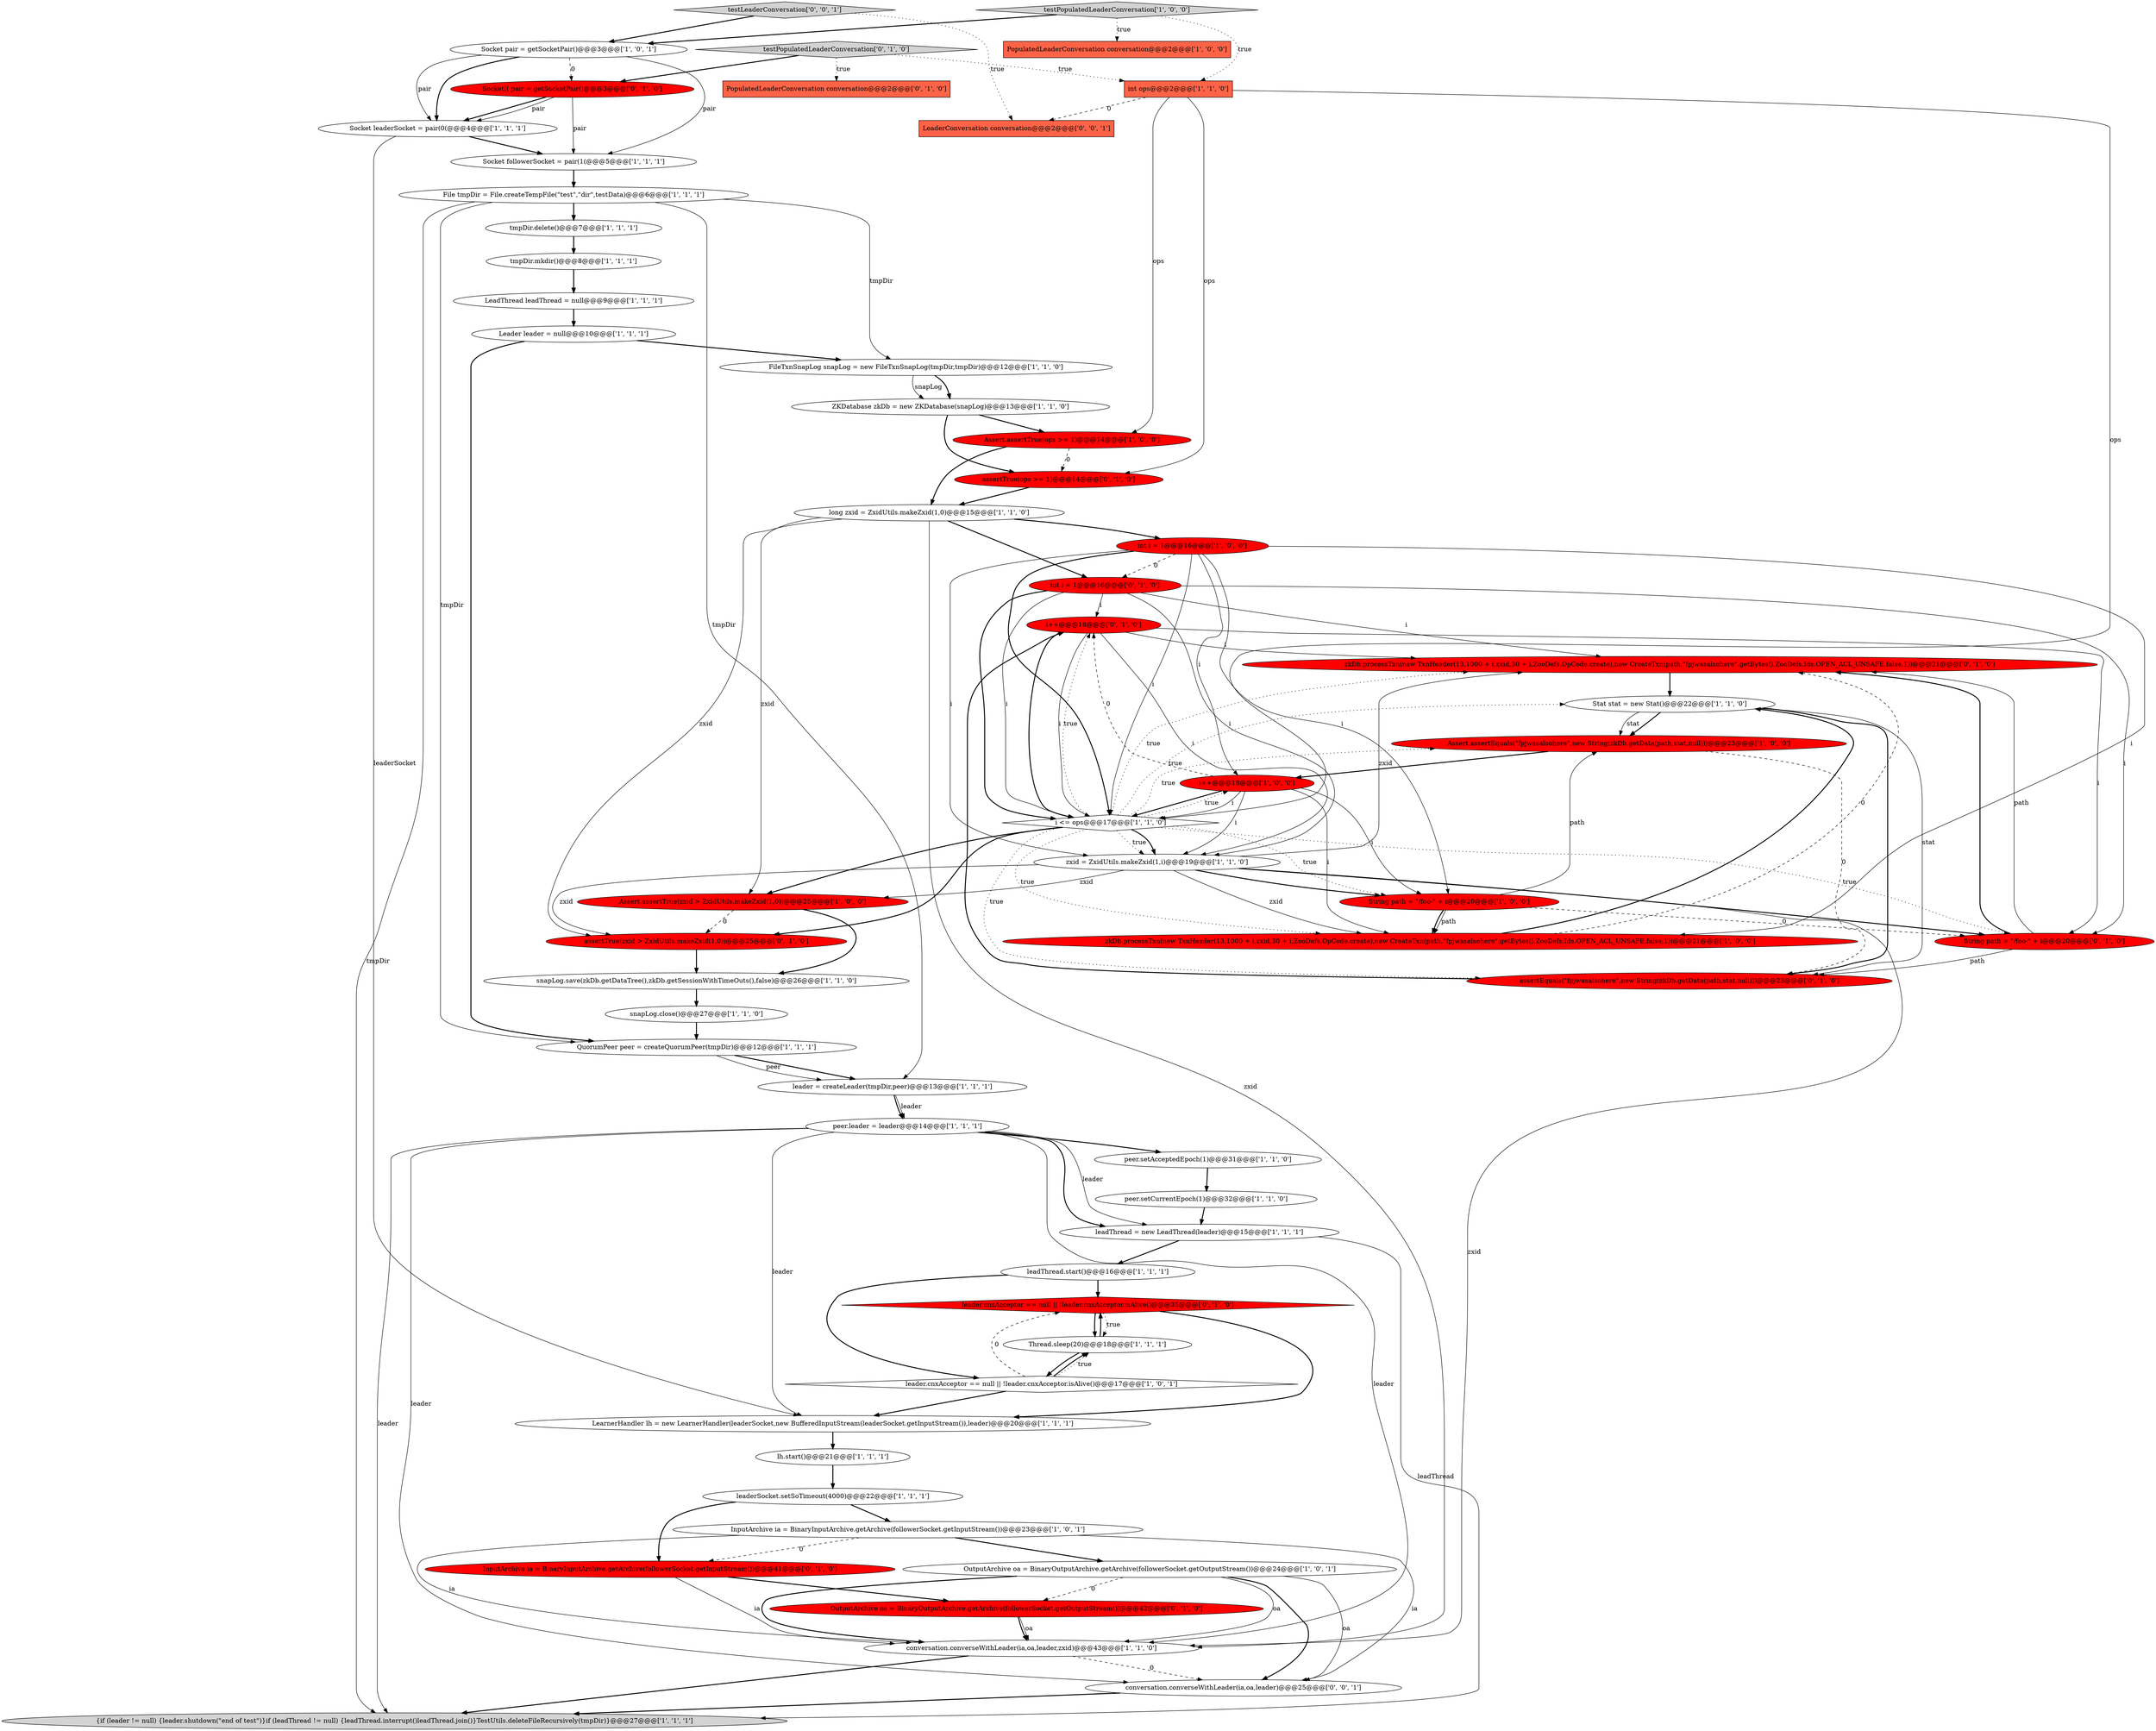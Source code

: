 digraph {
7 [style = filled, label = "File tmpDir = File.createTempFile(\"test\",\"dir\",testData)@@@6@@@['1', '1', '1']", fillcolor = white, shape = ellipse image = "AAA0AAABBB1BBB"];
42 [style = filled, label = "i++@@@18@@@['0', '1', '0']", fillcolor = red, shape = ellipse image = "AAA1AAABBB2BBB"];
16 [style = filled, label = "Leader leader = null@@@10@@@['1', '1', '1']", fillcolor = white, shape = ellipse image = "AAA0AAABBB1BBB"];
34 [style = filled, label = "InputArchive ia = BinaryInputArchive.getArchive(followerSocket.getInputStream())@@@23@@@['1', '0', '1']", fillcolor = white, shape = ellipse image = "AAA0AAABBB1BBB"];
52 [style = filled, label = "PopulatedLeaderConversation conversation@@@2@@@['0', '1', '0']", fillcolor = tomato, shape = box image = "AAA0AAABBB2BBB"];
21 [style = filled, label = "String path = \"/foo-\" + i@@@20@@@['1', '0', '0']", fillcolor = red, shape = ellipse image = "AAA1AAABBB1BBB"];
47 [style = filled, label = "int i = 1@@@16@@@['0', '1', '0']", fillcolor = red, shape = ellipse image = "AAA1AAABBB2BBB"];
17 [style = filled, label = "OutputArchive oa = BinaryOutputArchive.getArchive(followerSocket.getOutputStream())@@@24@@@['1', '0', '1']", fillcolor = white, shape = ellipse image = "AAA0AAABBB1BBB"];
22 [style = filled, label = "zkDb.processTxn(new TxnHeader(13,1000 + i,zxid,30 + i,ZooDefs.OpCode.create),new CreateTxn(path,\"fpjwasalsohere\".getBytes(),ZooDefs.Ids.OPEN_ACL_UNSAFE,false,1))@@@21@@@['1', '0', '0']", fillcolor = red, shape = ellipse image = "AAA1AAABBB1BBB"];
45 [style = filled, label = "assertTrue(ops >= 1)@@@14@@@['0', '1', '0']", fillcolor = red, shape = ellipse image = "AAA1AAABBB2BBB"];
2 [style = filled, label = "Assert.assertEquals(\"fpjwasalsohere\",new String(zkDb.getData(path,stat,null)))@@@23@@@['1', '0', '0']", fillcolor = red, shape = ellipse image = "AAA1AAABBB1BBB"];
6 [style = filled, label = "Socket followerSocket = pair(1(@@@5@@@['1', '1', '1']", fillcolor = white, shape = ellipse image = "AAA0AAABBB1BBB"];
33 [style = filled, label = "snapLog.save(zkDb.getDataTree(),zkDb.getSessionWithTimeOuts(),false)@@@26@@@['1', '1', '0']", fillcolor = white, shape = ellipse image = "AAA0AAABBB1BBB"];
40 [style = filled, label = "leaderSocket.setSoTimeout(4000)@@@22@@@['1', '1', '1']", fillcolor = white, shape = ellipse image = "AAA0AAABBB1BBB"];
51 [style = filled, label = "InputArchive ia = BinaryInputArchive.getArchive(followerSocket.getInputStream())@@@41@@@['0', '1', '0']", fillcolor = red, shape = ellipse image = "AAA1AAABBB2BBB"];
18 [style = filled, label = "conversation.converseWithLeader(ia,oa,leader,zxid)@@@43@@@['1', '1', '0']", fillcolor = white, shape = ellipse image = "AAA0AAABBB1BBB"];
30 [style = filled, label = "ZKDatabase zkDb = new ZKDatabase(snapLog)@@@13@@@['1', '1', '0']", fillcolor = white, shape = ellipse image = "AAA0AAABBB1BBB"];
35 [style = filled, label = "long zxid = ZxidUtils.makeZxid(1,0)@@@15@@@['1', '1', '0']", fillcolor = white, shape = ellipse image = "AAA0AAABBB1BBB"];
25 [style = filled, label = "leadThread = new LeadThread(leader)@@@15@@@['1', '1', '1']", fillcolor = white, shape = ellipse image = "AAA0AAABBB1BBB"];
41 [style = filled, label = "peer.setAcceptedEpoch(1)@@@31@@@['1', '1', '0']", fillcolor = white, shape = ellipse image = "AAA0AAABBB1BBB"];
49 [style = filled, label = "assertTrue(zxid > ZxidUtils.makeZxid(1,0))@@@25@@@['0', '1', '0']", fillcolor = red, shape = ellipse image = "AAA1AAABBB2BBB"];
29 [style = filled, label = "LeadThread leadThread = null@@@9@@@['1', '1', '1']", fillcolor = white, shape = ellipse image = "AAA0AAABBB1BBB"];
50 [style = filled, label = "Socket(( pair = getSocketPair()@@@3@@@['0', '1', '0']", fillcolor = red, shape = ellipse image = "AAA1AAABBB2BBB"];
8 [style = filled, label = "peer.setCurrentEpoch(1)@@@32@@@['1', '1', '0']", fillcolor = white, shape = ellipse image = "AAA0AAABBB1BBB"];
56 [style = filled, label = "testLeaderConversation['0', '0', '1']", fillcolor = lightgray, shape = diamond image = "AAA0AAABBB3BBB"];
5 [style = filled, label = "Socket leaderSocket = pair(0(@@@4@@@['1', '1', '1']", fillcolor = white, shape = ellipse image = "AAA0AAABBB1BBB"];
39 [style = filled, label = "tmpDir.mkdir()@@@8@@@['1', '1', '1']", fillcolor = white, shape = ellipse image = "AAA0AAABBB1BBB"];
54 [style = filled, label = "testPopulatedLeaderConversation['0', '1', '0']", fillcolor = lightgray, shape = diamond image = "AAA0AAABBB2BBB"];
36 [style = filled, label = "testPopulatedLeaderConversation['1', '0', '0']", fillcolor = lightgray, shape = diamond image = "AAA0AAABBB1BBB"];
12 [style = filled, label = "leadThread.start()@@@16@@@['1', '1', '1']", fillcolor = white, shape = ellipse image = "AAA0AAABBB1BBB"];
27 [style = filled, label = "FileTxnSnapLog snapLog = new FileTxnSnapLog(tmpDir,tmpDir)@@@12@@@['1', '1', '0']", fillcolor = white, shape = ellipse image = "AAA0AAABBB1BBB"];
48 [style = filled, label = "zkDb.processTxn(new TxnHeader(13,1000 + i,zxid,30 + i,ZooDefs.OpCode.create),new CreateTxn(path,\"fpjwasalsohere\".getBytes(),ZooDefs.Ids.OPEN_ACL_UNSAFE,false,1))@@@21@@@['0', '1', '0']", fillcolor = red, shape = ellipse image = "AAA1AAABBB2BBB"];
19 [style = filled, label = "LearnerHandler lh = new LearnerHandler(leaderSocket,new BufferedInputStream(leaderSocket.getInputStream()),leader)@@@20@@@['1', '1', '1']", fillcolor = white, shape = ellipse image = "AAA0AAABBB1BBB"];
43 [style = filled, label = "assertEquals(\"fpjwasalsohere\",new String(zkDb.getData(path,stat,null)))@@@23@@@['0', '1', '0']", fillcolor = red, shape = ellipse image = "AAA1AAABBB2BBB"];
10 [style = filled, label = "leader = createLeader(tmpDir,peer)@@@13@@@['1', '1', '1']", fillcolor = white, shape = ellipse image = "AAA0AAABBB1BBB"];
20 [style = filled, label = "PopulatedLeaderConversation conversation@@@2@@@['1', '0', '0']", fillcolor = tomato, shape = box image = "AAA0AAABBB1BBB"];
0 [style = filled, label = "peer.leader = leader@@@14@@@['1', '1', '1']", fillcolor = white, shape = ellipse image = "AAA0AAABBB1BBB"];
31 [style = filled, label = "int i = 1@@@16@@@['1', '0', '0']", fillcolor = red, shape = ellipse image = "AAA1AAABBB1BBB"];
15 [style = filled, label = "snapLog.close()@@@27@@@['1', '1', '0']", fillcolor = white, shape = ellipse image = "AAA0AAABBB1BBB"];
53 [style = filled, label = "leader.cnxAcceptor == null || !leader.cnxAcceptor.isAlive()@@@35@@@['0', '1', '0']", fillcolor = red, shape = diamond image = "AAA1AAABBB2BBB"];
57 [style = filled, label = "conversation.converseWithLeader(ia,oa,leader)@@@25@@@['0', '0', '1']", fillcolor = white, shape = ellipse image = "AAA0AAABBB3BBB"];
3 [style = filled, label = "Assert.assertTrue(zxid > ZxidUtils.makeZxid(1,0))@@@25@@@['1', '0', '0']", fillcolor = red, shape = ellipse image = "AAA1AAABBB1BBB"];
24 [style = filled, label = "Stat stat = new Stat()@@@22@@@['1', '1', '0']", fillcolor = white, shape = ellipse image = "AAA0AAABBB1BBB"];
46 [style = filled, label = "String path = \"/foo-\" + i@@@20@@@['0', '1', '0']", fillcolor = red, shape = ellipse image = "AAA1AAABBB2BBB"];
38 [style = filled, label = "tmpDir.delete()@@@7@@@['1', '1', '1']", fillcolor = white, shape = ellipse image = "AAA0AAABBB1BBB"];
55 [style = filled, label = "LeaderConversation conversation@@@2@@@['0', '0', '1']", fillcolor = tomato, shape = box image = "AAA0AAABBB3BBB"];
28 [style = filled, label = "Assert.assertTrue(ops >= 1)@@@14@@@['1', '0', '0']", fillcolor = red, shape = ellipse image = "AAA1AAABBB1BBB"];
1 [style = filled, label = "i++@@@18@@@['1', '0', '0']", fillcolor = red, shape = ellipse image = "AAA1AAABBB1BBB"];
11 [style = filled, label = "leader.cnxAcceptor == null || !leader.cnxAcceptor.isAlive()@@@17@@@['1', '0', '1']", fillcolor = white, shape = diamond image = "AAA0AAABBB1BBB"];
14 [style = filled, label = "QuorumPeer peer = createQuorumPeer(tmpDir)@@@12@@@['1', '1', '1']", fillcolor = white, shape = ellipse image = "AAA0AAABBB1BBB"];
26 [style = filled, label = "lh.start()@@@21@@@['1', '1', '1']", fillcolor = white, shape = ellipse image = "AAA0AAABBB1BBB"];
13 [style = filled, label = "zxid = ZxidUtils.makeZxid(1,i)@@@19@@@['1', '1', '0']", fillcolor = white, shape = ellipse image = "AAA0AAABBB1BBB"];
4 [style = filled, label = "Socket pair = getSocketPair()@@@3@@@['1', '0', '1']", fillcolor = white, shape = ellipse image = "AAA0AAABBB1BBB"];
37 [style = filled, label = "int ops@@@2@@@['1', '1', '0']", fillcolor = tomato, shape = box image = "AAA0AAABBB1BBB"];
32 [style = filled, label = "i <= ops@@@17@@@['1', '1', '0']", fillcolor = white, shape = diamond image = "AAA0AAABBB1BBB"];
9 [style = filled, label = "Thread.sleep(20)@@@18@@@['1', '1', '1']", fillcolor = white, shape = ellipse image = "AAA0AAABBB1BBB"];
44 [style = filled, label = "OutputArchive oa = BinaryOutputArchive.getArchive(followerSocket.getOutputStream())@@@42@@@['0', '1', '0']", fillcolor = red, shape = ellipse image = "AAA1AAABBB2BBB"];
23 [style = filled, label = "{if (leader != null) {leader.shutdown(\"end of test\")}if (leadThread != null) {leadThread.interrupt()leadThread.join()}TestUtils.deleteFileRecursively(tmpDir)}@@@27@@@['1', '1', '1']", fillcolor = lightgray, shape = ellipse image = "AAA0AAABBB1BBB"];
9->53 [style = bold, label=""];
1->42 [style = dashed, label="0"];
11->53 [style = dashed, label="0"];
12->53 [style = bold, label=""];
9->11 [style = bold, label=""];
37->32 [style = solid, label="ops"];
32->43 [style = dotted, label="true"];
7->23 [style = solid, label="tmpDir"];
41->8 [style = bold, label=""];
28->45 [style = dashed, label="0"];
43->42 [style = bold, label=""];
18->57 [style = dashed, label="0"];
26->40 [style = bold, label=""];
35->18 [style = solid, label="zxid"];
24->43 [style = bold, label=""];
53->9 [style = dotted, label="true"];
4->5 [style = solid, label="pair"];
11->9 [style = bold, label=""];
7->14 [style = solid, label="tmpDir"];
38->39 [style = bold, label=""];
1->32 [style = solid, label="i"];
46->48 [style = bold, label=""];
24->43 [style = solid, label="stat"];
13->48 [style = solid, label="zxid"];
54->52 [style = dotted, label="true"];
36->20 [style = dotted, label="true"];
54->37 [style = dotted, label="true"];
53->19 [style = bold, label=""];
32->42 [style = dotted, label="true"];
30->28 [style = bold, label=""];
46->43 [style = solid, label="path"];
50->5 [style = bold, label=""];
0->25 [style = bold, label=""];
34->17 [style = bold, label=""];
13->46 [style = bold, label=""];
16->14 [style = bold, label=""];
44->18 [style = bold, label=""];
32->13 [style = dotted, label="true"];
32->3 [style = bold, label=""];
45->35 [style = bold, label=""];
31->22 [style = solid, label="i"];
31->13 [style = solid, label="i"];
50->5 [style = solid, label="pair"];
1->13 [style = solid, label="i"];
48->24 [style = bold, label=""];
39->29 [style = bold, label=""];
35->31 [style = bold, label=""];
31->32 [style = solid, label="i"];
32->24 [style = dotted, label="true"];
42->48 [style = solid, label="i"];
33->15 [style = bold, label=""];
1->22 [style = solid, label="i"];
31->1 [style = solid, label="i"];
40->51 [style = bold, label=""];
32->49 [style = bold, label=""];
27->30 [style = bold, label=""];
32->2 [style = dotted, label="true"];
34->51 [style = dashed, label="0"];
36->4 [style = bold, label=""];
12->11 [style = bold, label=""];
47->42 [style = solid, label="i"];
51->44 [style = bold, label=""];
14->10 [style = bold, label=""];
3->33 [style = bold, label=""];
37->28 [style = solid, label="ops"];
34->57 [style = solid, label="ia"];
40->34 [style = bold, label=""];
2->43 [style = dashed, label="0"];
0->19 [style = solid, label="leader"];
57->23 [style = bold, label=""];
28->35 [style = bold, label=""];
5->6 [style = bold, label=""];
21->22 [style = bold, label=""];
4->50 [style = dashed, label="0"];
19->26 [style = bold, label=""];
21->2 [style = solid, label="path"];
47->48 [style = solid, label="i"];
10->0 [style = bold, label=""];
47->13 [style = solid, label="i"];
1->32 [style = bold, label=""];
42->32 [style = bold, label=""];
37->55 [style = dashed, label="0"];
6->7 [style = bold, label=""];
29->16 [style = bold, label=""];
31->21 [style = solid, label="i"];
5->19 [style = solid, label="leaderSocket"];
17->57 [style = solid, label="oa"];
56->55 [style = dotted, label="true"];
21->46 [style = dashed, label="0"];
10->0 [style = solid, label="leader"];
16->27 [style = bold, label=""];
15->14 [style = bold, label=""];
18->23 [style = bold, label=""];
13->22 [style = solid, label="zxid"];
2->1 [style = bold, label=""];
31->32 [style = bold, label=""];
14->10 [style = solid, label="peer"];
11->9 [style = dotted, label="true"];
42->46 [style = solid, label="i"];
4->6 [style = solid, label="pair"];
42->32 [style = solid, label="i"];
47->46 [style = solid, label="i"];
34->18 [style = solid, label="ia"];
36->37 [style = dotted, label="true"];
7->27 [style = solid, label="tmpDir"];
13->18 [style = solid, label="zxid"];
13->49 [style = solid, label="zxid"];
0->41 [style = bold, label=""];
47->32 [style = bold, label=""];
21->22 [style = solid, label="path"];
1->21 [style = solid, label="i"];
37->45 [style = solid, label="ops"];
53->9 [style = bold, label=""];
32->46 [style = dotted, label="true"];
32->1 [style = dotted, label="true"];
4->5 [style = bold, label=""];
22->48 [style = dashed, label="0"];
47->32 [style = solid, label="i"];
32->22 [style = dotted, label="true"];
7->10 [style = solid, label="tmpDir"];
31->47 [style = dashed, label="0"];
46->48 [style = solid, label="path"];
32->21 [style = dotted, label="true"];
51->18 [style = solid, label="ia"];
24->2 [style = bold, label=""];
35->3 [style = solid, label="zxid"];
50->6 [style = solid, label="pair"];
24->2 [style = solid, label="stat"];
27->30 [style = solid, label="snapLog"];
35->49 [style = solid, label="zxid"];
11->19 [style = bold, label=""];
44->18 [style = solid, label="oa"];
17->57 [style = bold, label=""];
54->50 [style = bold, label=""];
13->3 [style = solid, label="zxid"];
42->13 [style = solid, label="i"];
0->57 [style = solid, label="leader"];
7->38 [style = bold, label=""];
17->44 [style = dashed, label="0"];
32->48 [style = dotted, label="true"];
56->4 [style = bold, label=""];
25->12 [style = bold, label=""];
3->49 [style = dashed, label="0"];
49->33 [style = bold, label=""];
0->25 [style = solid, label="leader"];
35->47 [style = bold, label=""];
17->18 [style = solid, label="oa"];
0->18 [style = solid, label="leader"];
22->24 [style = bold, label=""];
32->13 [style = bold, label=""];
0->23 [style = solid, label="leader"];
13->21 [style = bold, label=""];
8->25 [style = bold, label=""];
17->18 [style = bold, label=""];
30->45 [style = bold, label=""];
25->23 [style = solid, label="leadThread"];
}
